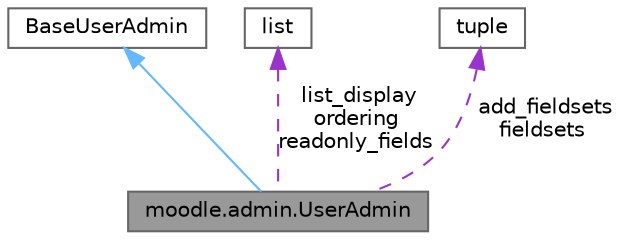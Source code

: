 digraph "moodle.admin.UserAdmin"
{
 // INTERACTIVE_SVG=YES
 // LATEX_PDF_SIZE
  bgcolor="transparent";
  edge [fontname=Helvetica,fontsize=10,labelfontname=Helvetica,labelfontsize=10];
  node [fontname=Helvetica,fontsize=10,shape=box,height=0.2,width=0.4];
  Node1 [label="moodle.admin.UserAdmin",height=0.2,width=0.4,color="gray40", fillcolor="grey60", style="filled", fontcolor="black",tooltip=" "];
  Node2 -> Node1 [dir="back",color="steelblue1",style="solid"];
  Node2 [label="BaseUserAdmin",height=0.2,width=0.4,color="gray40", fillcolor="white", style="filled",URL="$class_base_user_admin.html",tooltip=" "];
  Node3 -> Node1 [dir="back",color="darkorchid3",style="dashed",label=" list_display\nordering\nreadonly_fields" ];
  Node3 [label="list",height=0.2,width=0.4,color="gray40", fillcolor="white", style="filled",tooltip=" "];
  Node4 -> Node1 [dir="back",color="darkorchid3",style="dashed",label=" add_fieldsets\nfieldsets" ];
  Node4 [label="tuple",height=0.2,width=0.4,color="gray40", fillcolor="white", style="filled",tooltip=" "];
}
